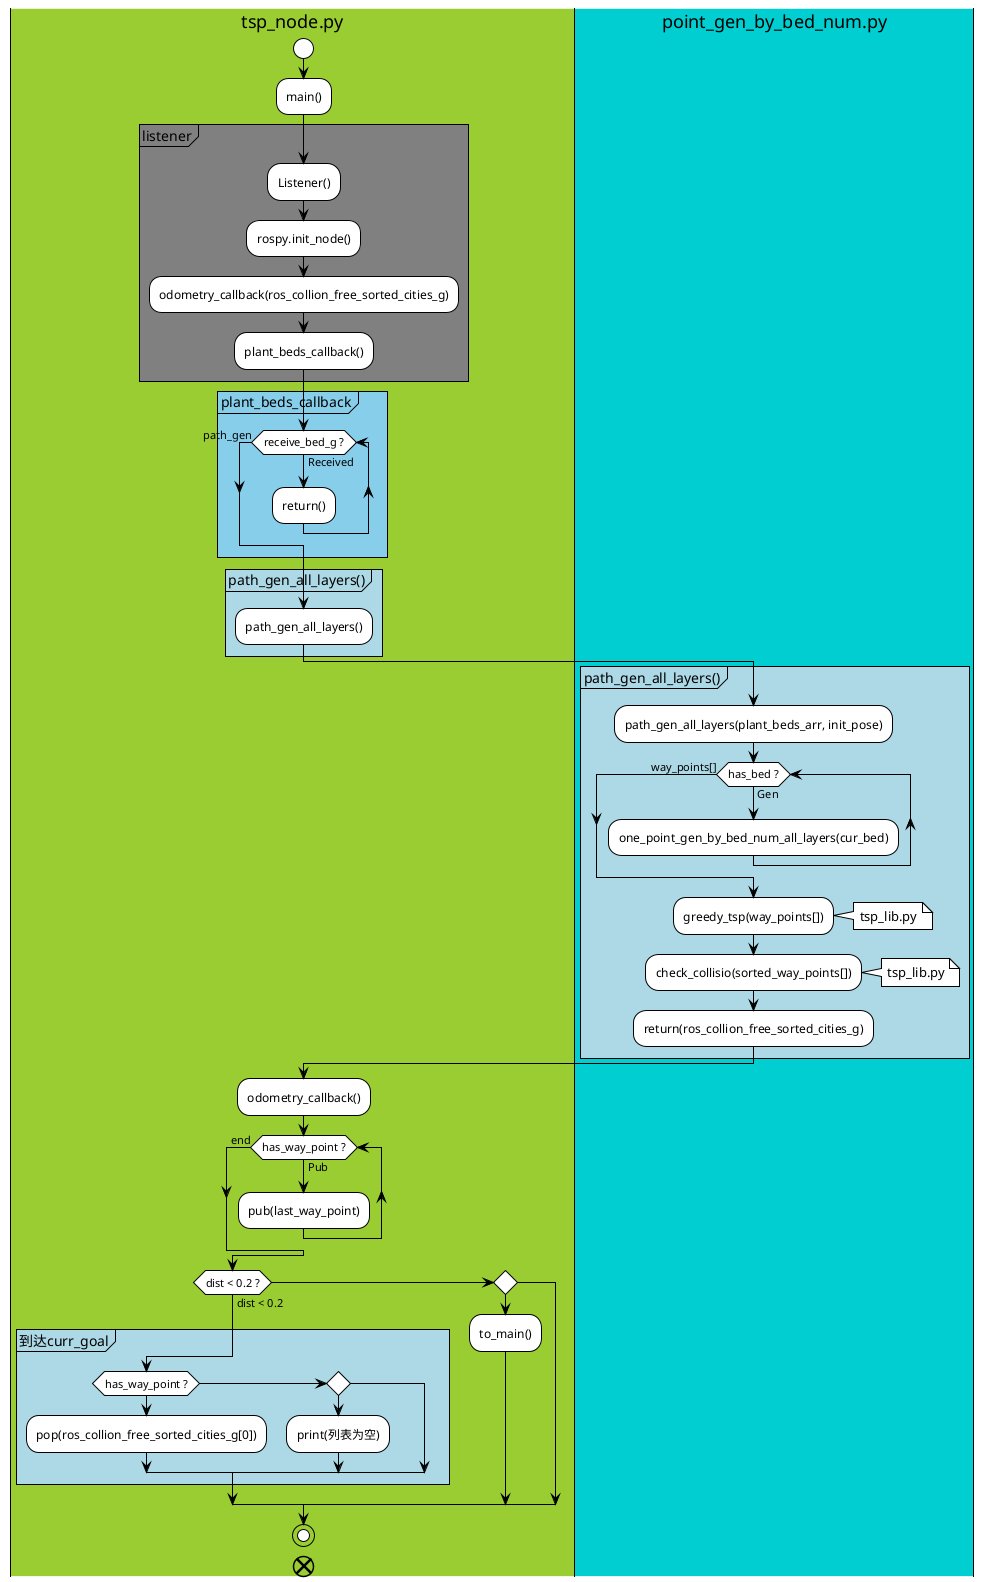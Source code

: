 @startuml

!theme plain
' !include https://raw.githubusercontent.com/patrik-csak/one-dark-plantuml-theme/v1.0.1/theme.puml


' #Pink:if (Graphviz installed?) then (yes)
'   #pink:process all\ndiagrams;
' else (no)
'   :process only
'   __sequence__ and __activity__ diagrams;
' endif


|#GreenYellow|tsp_node.py|

start


:main();

partition #Gray "listener"{
    :Listener();
    :rospy.init_node();
    :odometry_callback(ros_collion_free_sorted_cities_g);
    :plant_beds_callback();
}

partition #SkyBlue "plant_beds_callback"{
    while (receive_bed_g ?) is (Received)
        :return();
    endwhile(path_gen)
}



partition #LightBlue "path_gen_all_layers()"{
:path_gen_all_layers();

}


partition #LightBlue "path_gen_all_layers()"{
    |#DarkTurquoise|point_gen_by_bed_num.py|
    ' common::MeasureGroup measures_;// sync IMU and lidar scan
    :path_gen_all_layers(plant_beds_arr, init_pose);
    while (has_bed ?) is (Gen)
        :one_point_gen_by_bed_num_all_layers(cur_bed);
    endwhile(way_points[])
    :greedy_tsp(way_points[]);
    note right
    tsp_lib.py
    end note
    :check_collisio(sorted_way_points[]);
    note right
    tsp_lib.py
    end note
    :return(ros_collion_free_sorted_cities_g);
}

|#YellowGreen|tsp_node.py|
:odometry_callback();
while(has_way_point ?) is (Pub)
    :pub(last_way_point);
endwhile(end)

if(dist < 0.2 ?) is (dist < 0.2) then
    partition #LightBlue "到达curr_goal"{
        if(has_way_point ?)
            :pop(ros_collion_free_sorted_cities_g[0]);
        elseif()
            :print(列表为空);
        endif
    }
elseif()
    :to_main();
endif




stop

end

@enduml

